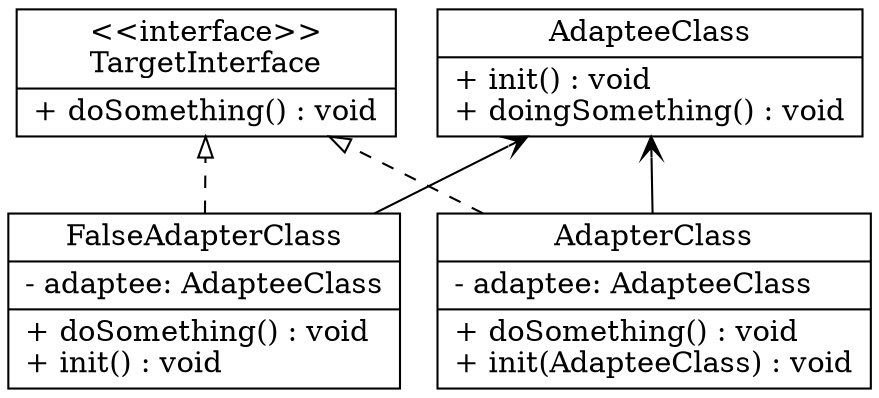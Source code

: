 digraph model{
rankdir = BT;
FalseAdapterClass [
shape="record",
label = "{FalseAdapterClass| - adaptee: AdapteeClass\l|+ doSomething() : void\l+ init() : void\l}"
];

TargetInterface [
shape="record",
label = "{\<\<interface\>\>\nTargetInterface| + doSomething() : void\l}"
];

AdapterClass [
shape="record",
label = "{AdapterClass| - adaptee: AdapteeClass\l|+ doSomething() : void\l+ init(AdapteeClass) : void\l}"
];

AdapteeClass [
shape="record",
label = "{AdapteeClass| + init() : void\l+ doingSomething() : void\l}"
];

//writing relations between classes now
AdapterClass -> TargetInterface [arrowhead = "empty", style = "dashed"];
AdapterClass -> AdapteeClass [arrowhead = "vee"];
FalseAdapterClass -> TargetInterface [arrowhead = "empty", style = "dashed"];
FalseAdapterClass -> AdapteeClass [arrowhead = "vee"];
}